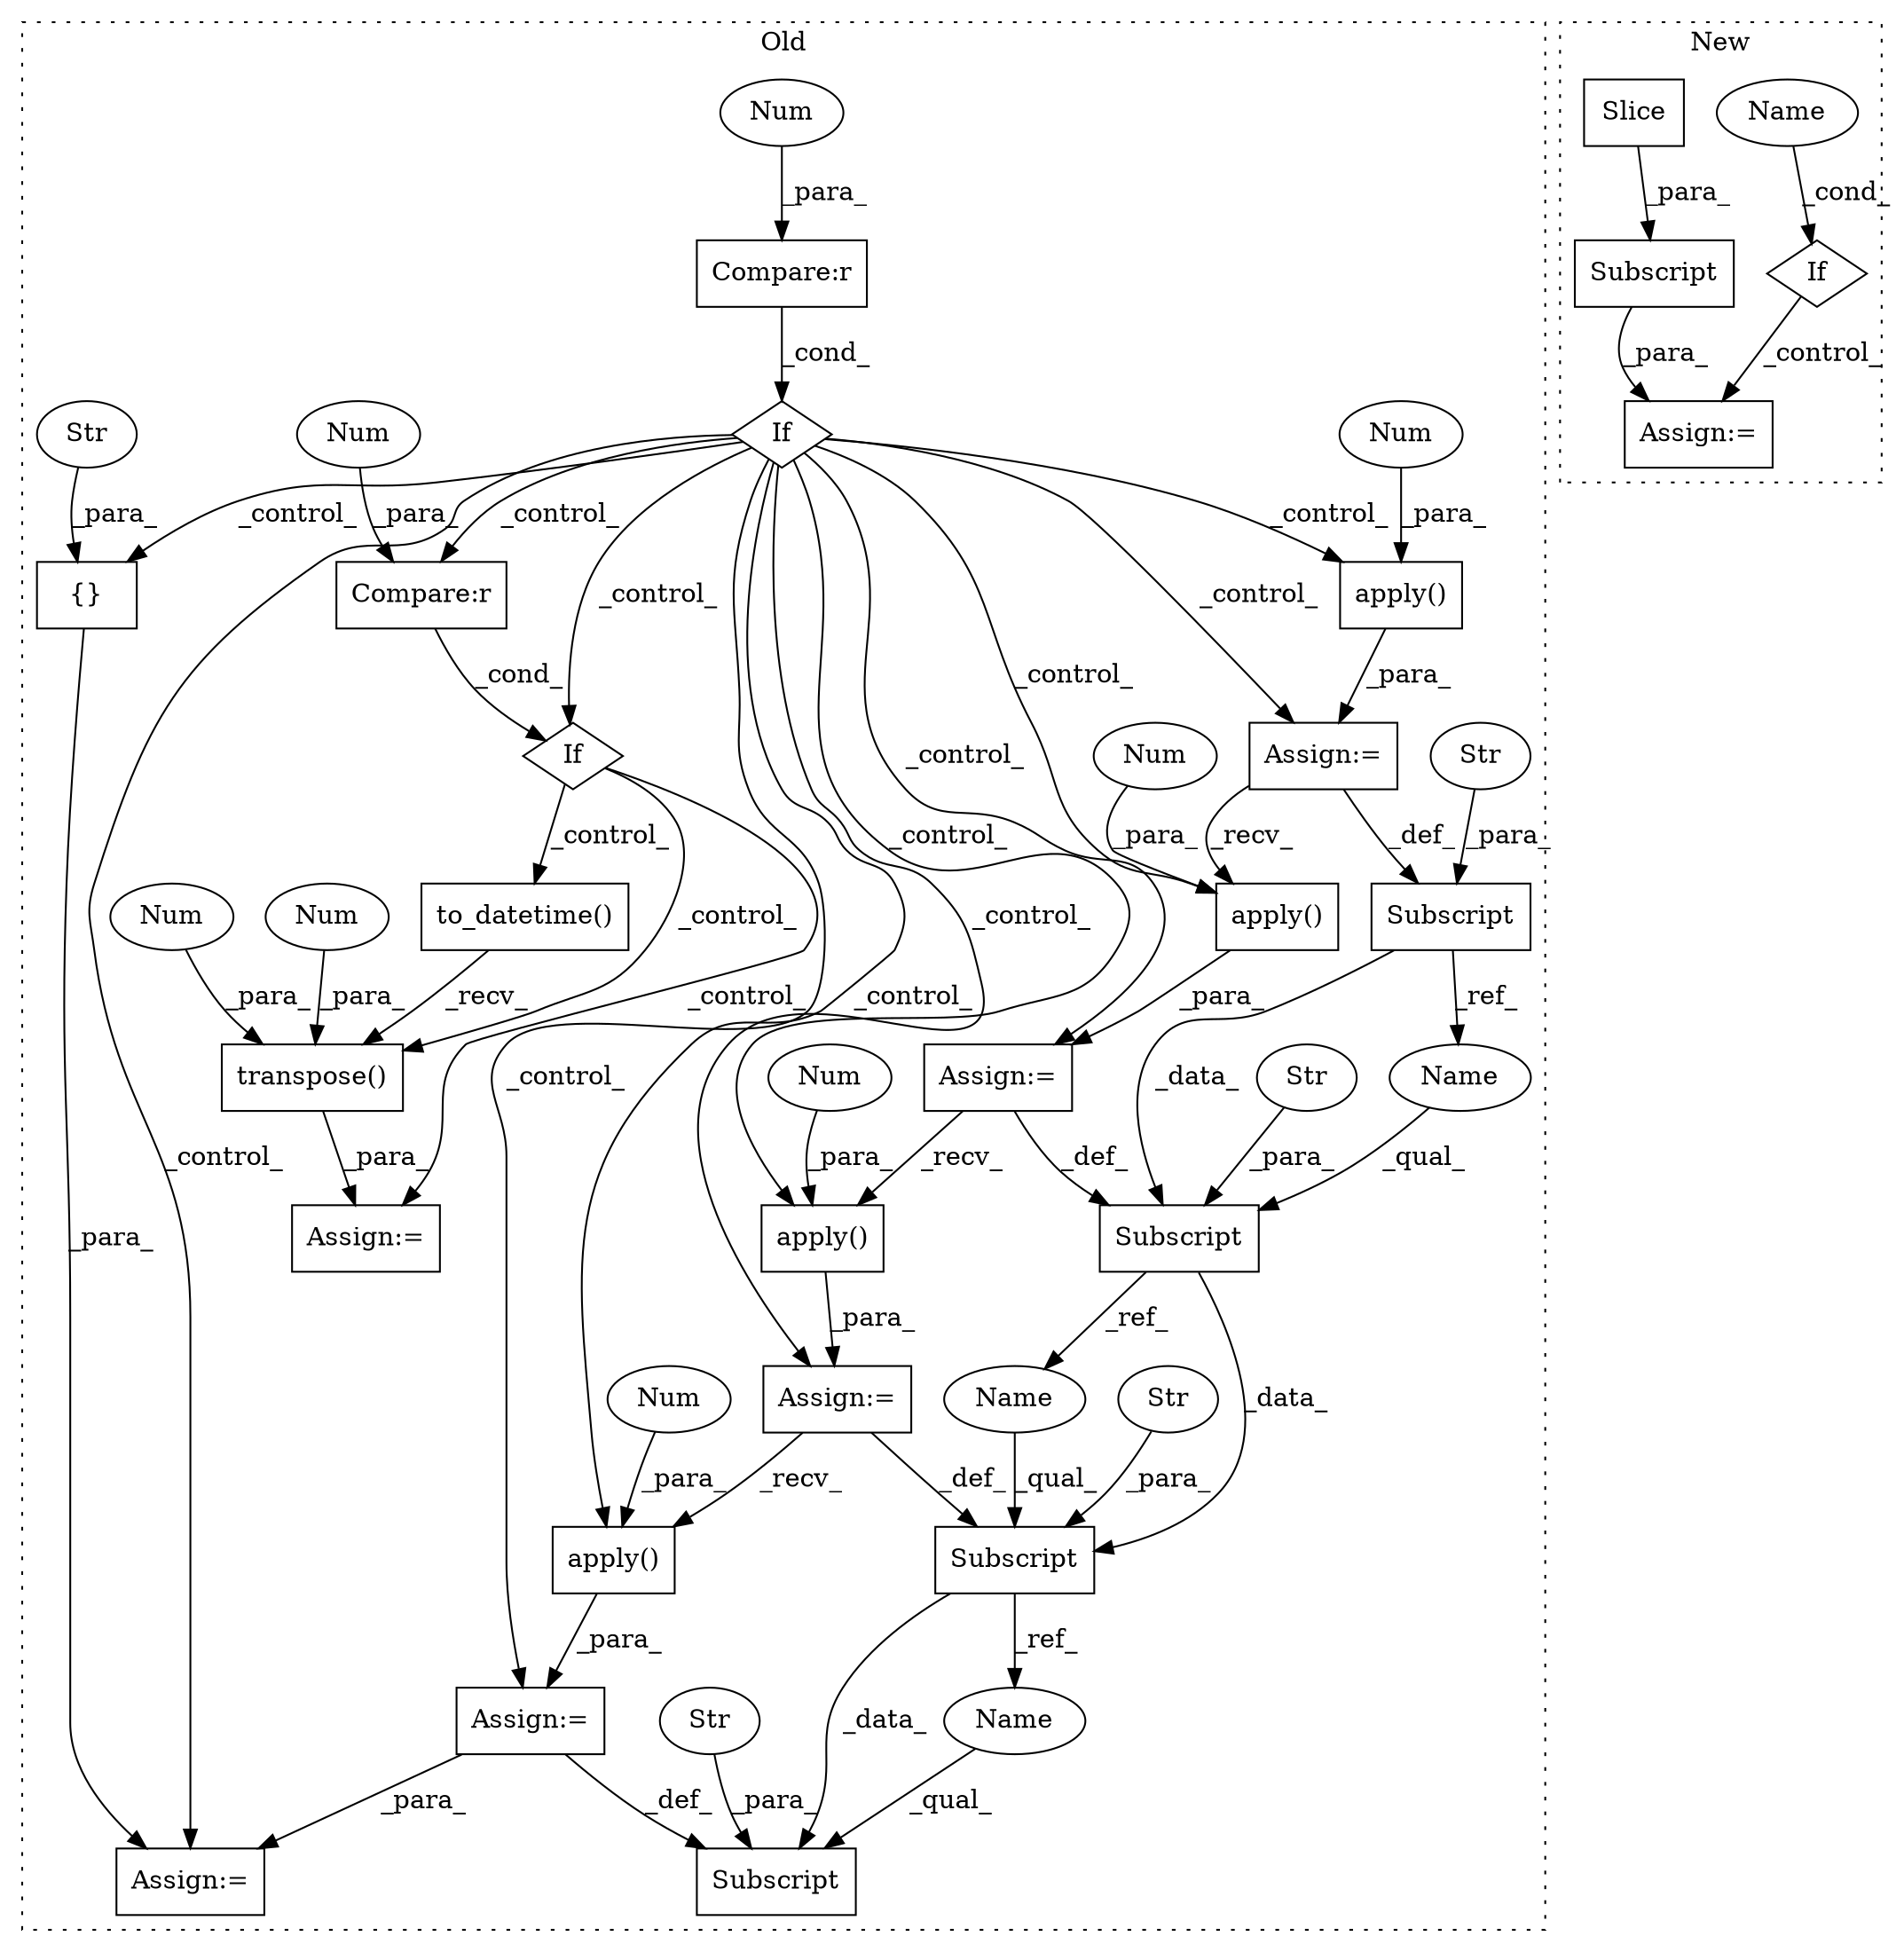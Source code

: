 digraph G {
subgraph cluster0 {
1 [label="to_datetime()" a="75" s="9684,9722" l="15,1" shape="box"];
3 [label="If" a="96" s="9233" l="3" shape="diamond"];
5 [label="Compare:r" a="40" s="9236" l="15" shape="box"];
6 [label="If" a="96" s="9628" l="0" shape="diamond"];
7 [label="{}" a="59" s="9596,9603" l="1,0" shape="box"];
8 [label="Compare:r" a="40" s="9628" l="15" shape="box"];
9 [label="Str" a="66" s="9597" l="6" shape="ellipse"];
10 [label="apply()" a="75" s="9514,9555" l="20,1" shape="box"];
11 [label="Subscript" a="63" s="9495,0" l="16,0" shape="box"];
12 [label="Str" a="66" s="9504" l="6" shape="ellipse"];
13 [label="Subscript" a="63" s="9413,0" l="19,0" shape="box"];
14 [label="Str" a="66" s="9422" l="9" shape="ellipse"];
15 [label="Subscript" a="63" s="9341,0" l="15,0" shape="box"];
16 [label="Str" a="66" s="9350" l="5" shape="ellipse"];
17 [label="Subscript" a="63" s="9265,0" l="17,0" shape="box"];
18 [label="Str" a="66" s="9274" l="7" shape="ellipse"];
19 [label="transpose()" a="75" s="9766,9790" l="21,1" shape="box"];
20 [label="Num" a="76" s="9642" l="1" shape="ellipse"];
21 [label="Num" a="76" s="9787" l="1" shape="ellipse"];
22 [label="Num" a="76" s="9250" l="1" shape="ellipse"];
23 [label="Num" a="76" s="9789" l="1" shape="ellipse"];
24 [label="Num" a="76" s="9554" l="1" shape="ellipse"];
28 [label="Assign:=" a="68" s="9579" l="3" shape="box"];
29 [label="Assign:=" a="68" s="9511" l="3" shape="box"];
30 [label="Assign:=" a="68" s="9763" l="3" shape="box"];
31 [label="apply()" a="75" s="9285,9327" l="20,1" shape="box"];
32 [label="Num" a="76" s="9326" l="1" shape="ellipse"];
33 [label="apply()" a="75" s="9435,9481" l="20,1" shape="box"];
34 [label="Num" a="76" s="9480" l="1" shape="ellipse"];
35 [label="apply()" a="75" s="9359,9399" l="20,1" shape="box"];
36 [label="Num" a="76" s="9398" l="1" shape="ellipse"];
37 [label="Assign:=" a="68" s="9356" l="3" shape="box"];
38 [label="Assign:=" a="68" s="9282" l="3" shape="box"];
39 [label="Assign:=" a="68" s="9432" l="3" shape="box"];
40 [label="Name" a="87" s="9413" l="8" shape="ellipse"];
41 [label="Name" a="87" s="9341" l="8" shape="ellipse"];
42 [label="Name" a="87" s="9495" l="8" shape="ellipse"];
label = "Old";
style="dotted";
}
subgraph cluster1 {
2 [label="Subscript" a="63" s="8670,0" l="31,0" shape="box"];
4 [label="Slice" a="80" s="8685" l="15" shape="box"];
25 [label="Assign:=" a="68" s="8667" l="3" shape="box"];
26 [label="If" a="96" s="8627" l="3" shape="diamond"];
27 [label="Name" a="87" s="8630" l="12" shape="ellipse"];
label = "New";
style="dotted";
}
1 -> 19 [label="_recv_"];
2 -> 25 [label="_para_"];
3 -> 8 [label="_control_"];
3 -> 39 [label="_control_"];
3 -> 31 [label="_control_"];
3 -> 29 [label="_control_"];
3 -> 37 [label="_control_"];
3 -> 7 [label="_control_"];
3 -> 35 [label="_control_"];
3 -> 38 [label="_control_"];
3 -> 6 [label="_control_"];
3 -> 28 [label="_control_"];
3 -> 10 [label="_control_"];
3 -> 33 [label="_control_"];
4 -> 2 [label="_para_"];
5 -> 3 [label="_cond_"];
6 -> 30 [label="_control_"];
6 -> 1 [label="_control_"];
6 -> 19 [label="_control_"];
7 -> 28 [label="_para_"];
8 -> 6 [label="_cond_"];
9 -> 7 [label="_para_"];
10 -> 29 [label="_para_"];
12 -> 11 [label="_para_"];
13 -> 11 [label="_data_"];
13 -> 42 [label="_ref_"];
14 -> 13 [label="_para_"];
15 -> 40 [label="_ref_"];
15 -> 13 [label="_data_"];
16 -> 15 [label="_para_"];
17 -> 15 [label="_data_"];
17 -> 41 [label="_ref_"];
18 -> 17 [label="_para_"];
19 -> 30 [label="_para_"];
20 -> 8 [label="_para_"];
21 -> 19 [label="_para_"];
22 -> 5 [label="_para_"];
23 -> 19 [label="_para_"];
24 -> 10 [label="_para_"];
26 -> 25 [label="_control_"];
27 -> 26 [label="_cond_"];
29 -> 11 [label="_def_"];
29 -> 28 [label="_para_"];
31 -> 38 [label="_para_"];
32 -> 31 [label="_para_"];
33 -> 39 [label="_para_"];
34 -> 33 [label="_para_"];
35 -> 37 [label="_para_"];
36 -> 35 [label="_para_"];
37 -> 33 [label="_recv_"];
37 -> 15 [label="_def_"];
38 -> 17 [label="_def_"];
38 -> 35 [label="_recv_"];
39 -> 10 [label="_recv_"];
39 -> 13 [label="_def_"];
40 -> 13 [label="_qual_"];
41 -> 15 [label="_qual_"];
42 -> 11 [label="_qual_"];
}